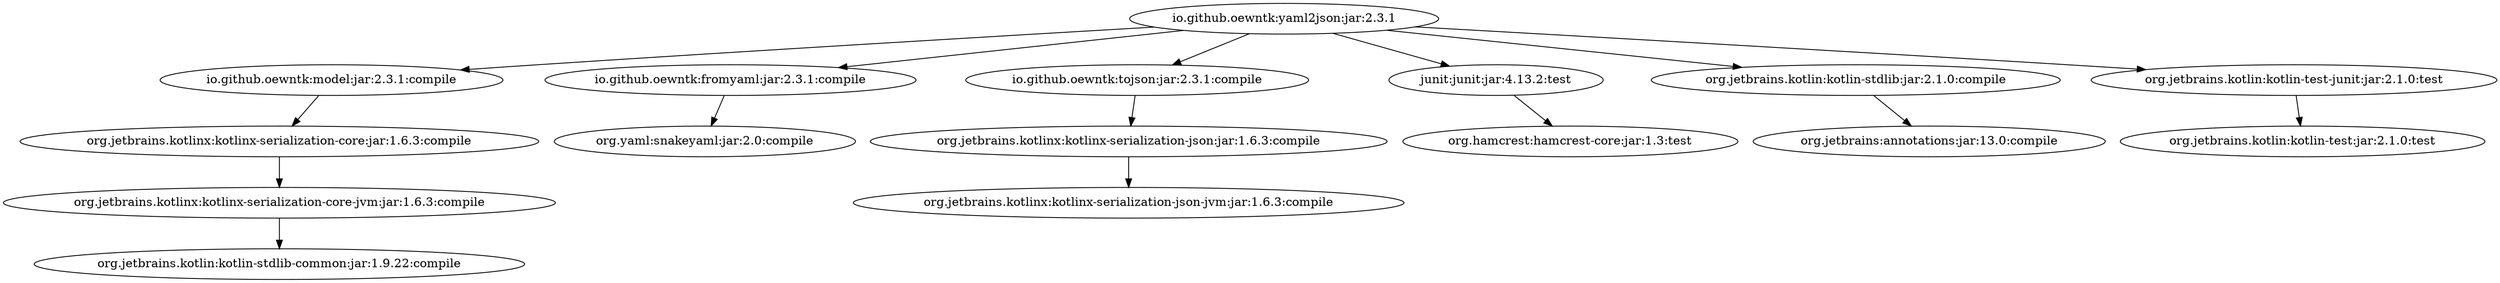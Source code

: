 digraph "io.github.oewntk:yaml2json:jar:2.3.1" { 
	"io.github.oewntk:yaml2json:jar:2.3.1" -> "io.github.oewntk:model:jar:2.3.1:compile" ; 
	"io.github.oewntk:yaml2json:jar:2.3.1" -> "io.github.oewntk:fromyaml:jar:2.3.1:compile" ; 
	"io.github.oewntk:yaml2json:jar:2.3.1" -> "io.github.oewntk:tojson:jar:2.3.1:compile" ; 
	"io.github.oewntk:yaml2json:jar:2.3.1" -> "junit:junit:jar:4.13.2:test" ; 
	"io.github.oewntk:yaml2json:jar:2.3.1" -> "org.jetbrains.kotlin:kotlin-stdlib:jar:2.1.0:compile" ; 
	"io.github.oewntk:yaml2json:jar:2.3.1" -> "org.jetbrains.kotlin:kotlin-test-junit:jar:2.1.0:test" ; 
	"io.github.oewntk:model:jar:2.3.1:compile" -> "org.jetbrains.kotlinx:kotlinx-serialization-core:jar:1.6.3:compile" ; 
	"org.jetbrains.kotlinx:kotlinx-serialization-core:jar:1.6.3:compile" -> "org.jetbrains.kotlinx:kotlinx-serialization-core-jvm:jar:1.6.3:compile" ; 
	"org.jetbrains.kotlinx:kotlinx-serialization-core-jvm:jar:1.6.3:compile" -> "org.jetbrains.kotlin:kotlin-stdlib-common:jar:1.9.22:compile" ; 
	"io.github.oewntk:fromyaml:jar:2.3.1:compile" -> "org.yaml:snakeyaml:jar:2.0:compile" ; 
	"io.github.oewntk:tojson:jar:2.3.1:compile" -> "org.jetbrains.kotlinx:kotlinx-serialization-json:jar:1.6.3:compile" ; 
	"org.jetbrains.kotlinx:kotlinx-serialization-json:jar:1.6.3:compile" -> "org.jetbrains.kotlinx:kotlinx-serialization-json-jvm:jar:1.6.3:compile" ; 
	"junit:junit:jar:4.13.2:test" -> "org.hamcrest:hamcrest-core:jar:1.3:test" ; 
	"org.jetbrains.kotlin:kotlin-stdlib:jar:2.1.0:compile" -> "org.jetbrains:annotations:jar:13.0:compile" ; 
	"org.jetbrains.kotlin:kotlin-test-junit:jar:2.1.0:test" -> "org.jetbrains.kotlin:kotlin-test:jar:2.1.0:test" ; 
 } 